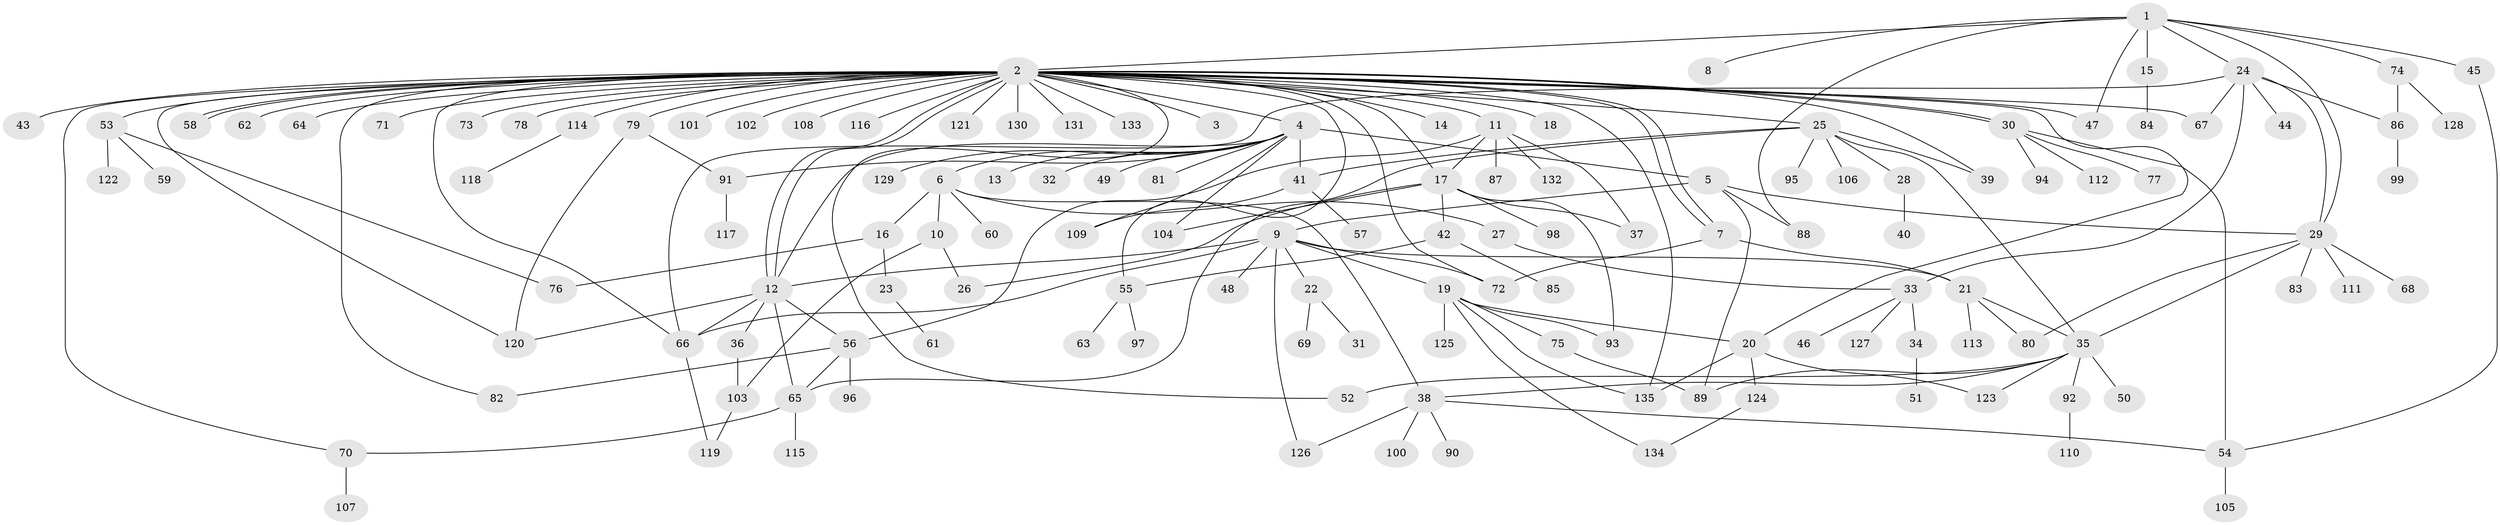 // Generated by graph-tools (version 1.1) at 2025/25/03/09/25 03:25:54]
// undirected, 135 vertices, 188 edges
graph export_dot {
graph [start="1"]
  node [color=gray90,style=filled];
  1;
  2;
  3;
  4;
  5;
  6;
  7;
  8;
  9;
  10;
  11;
  12;
  13;
  14;
  15;
  16;
  17;
  18;
  19;
  20;
  21;
  22;
  23;
  24;
  25;
  26;
  27;
  28;
  29;
  30;
  31;
  32;
  33;
  34;
  35;
  36;
  37;
  38;
  39;
  40;
  41;
  42;
  43;
  44;
  45;
  46;
  47;
  48;
  49;
  50;
  51;
  52;
  53;
  54;
  55;
  56;
  57;
  58;
  59;
  60;
  61;
  62;
  63;
  64;
  65;
  66;
  67;
  68;
  69;
  70;
  71;
  72;
  73;
  74;
  75;
  76;
  77;
  78;
  79;
  80;
  81;
  82;
  83;
  84;
  85;
  86;
  87;
  88;
  89;
  90;
  91;
  92;
  93;
  94;
  95;
  96;
  97;
  98;
  99;
  100;
  101;
  102;
  103;
  104;
  105;
  106;
  107;
  108;
  109;
  110;
  111;
  112;
  113;
  114;
  115;
  116;
  117;
  118;
  119;
  120;
  121;
  122;
  123;
  124;
  125;
  126;
  127;
  128;
  129;
  130;
  131;
  132;
  133;
  134;
  135;
  1 -- 2;
  1 -- 8;
  1 -- 15;
  1 -- 24;
  1 -- 29;
  1 -- 45;
  1 -- 47;
  1 -- 74;
  1 -- 88;
  2 -- 3;
  2 -- 4;
  2 -- 7;
  2 -- 7;
  2 -- 11;
  2 -- 12;
  2 -- 12;
  2 -- 14;
  2 -- 17;
  2 -- 18;
  2 -- 20;
  2 -- 25;
  2 -- 30;
  2 -- 30;
  2 -- 39;
  2 -- 43;
  2 -- 47;
  2 -- 52;
  2 -- 53;
  2 -- 55;
  2 -- 58;
  2 -- 58;
  2 -- 62;
  2 -- 64;
  2 -- 66;
  2 -- 67;
  2 -- 70;
  2 -- 71;
  2 -- 72;
  2 -- 73;
  2 -- 78;
  2 -- 79;
  2 -- 82;
  2 -- 101;
  2 -- 102;
  2 -- 108;
  2 -- 114;
  2 -- 116;
  2 -- 120;
  2 -- 121;
  2 -- 130;
  2 -- 131;
  2 -- 133;
  2 -- 135;
  4 -- 5;
  4 -- 6;
  4 -- 12;
  4 -- 13;
  4 -- 32;
  4 -- 41;
  4 -- 49;
  4 -- 81;
  4 -- 91;
  4 -- 104;
  4 -- 109;
  4 -- 129;
  5 -- 9;
  5 -- 29;
  5 -- 88;
  5 -- 89;
  6 -- 10;
  6 -- 16;
  6 -- 27;
  6 -- 38;
  6 -- 60;
  7 -- 21;
  7 -- 72;
  9 -- 12;
  9 -- 19;
  9 -- 21;
  9 -- 22;
  9 -- 48;
  9 -- 66;
  9 -- 72;
  9 -- 126;
  10 -- 26;
  10 -- 103;
  11 -- 17;
  11 -- 37;
  11 -- 56;
  11 -- 87;
  11 -- 132;
  12 -- 36;
  12 -- 56;
  12 -- 65;
  12 -- 66;
  12 -- 120;
  15 -- 84;
  16 -- 23;
  16 -- 76;
  17 -- 26;
  17 -- 37;
  17 -- 42;
  17 -- 93;
  17 -- 98;
  17 -- 104;
  19 -- 20;
  19 -- 75;
  19 -- 93;
  19 -- 125;
  19 -- 134;
  19 -- 135;
  20 -- 123;
  20 -- 124;
  20 -- 135;
  21 -- 35;
  21 -- 80;
  21 -- 113;
  22 -- 31;
  22 -- 69;
  23 -- 61;
  24 -- 29;
  24 -- 33;
  24 -- 44;
  24 -- 66;
  24 -- 67;
  24 -- 86;
  25 -- 28;
  25 -- 35;
  25 -- 39;
  25 -- 41;
  25 -- 65;
  25 -- 95;
  25 -- 106;
  27 -- 33;
  28 -- 40;
  29 -- 35;
  29 -- 68;
  29 -- 80;
  29 -- 83;
  29 -- 111;
  30 -- 54;
  30 -- 77;
  30 -- 94;
  30 -- 112;
  33 -- 34;
  33 -- 46;
  33 -- 127;
  34 -- 51;
  35 -- 38;
  35 -- 50;
  35 -- 52;
  35 -- 89;
  35 -- 92;
  35 -- 123;
  36 -- 103;
  38 -- 54;
  38 -- 90;
  38 -- 100;
  38 -- 126;
  41 -- 57;
  41 -- 109;
  42 -- 55;
  42 -- 85;
  45 -- 54;
  53 -- 59;
  53 -- 76;
  53 -- 122;
  54 -- 105;
  55 -- 63;
  55 -- 97;
  56 -- 65;
  56 -- 82;
  56 -- 96;
  65 -- 70;
  65 -- 115;
  66 -- 119;
  70 -- 107;
  74 -- 86;
  74 -- 128;
  75 -- 89;
  79 -- 91;
  79 -- 120;
  86 -- 99;
  91 -- 117;
  92 -- 110;
  103 -- 119;
  114 -- 118;
  124 -- 134;
}
